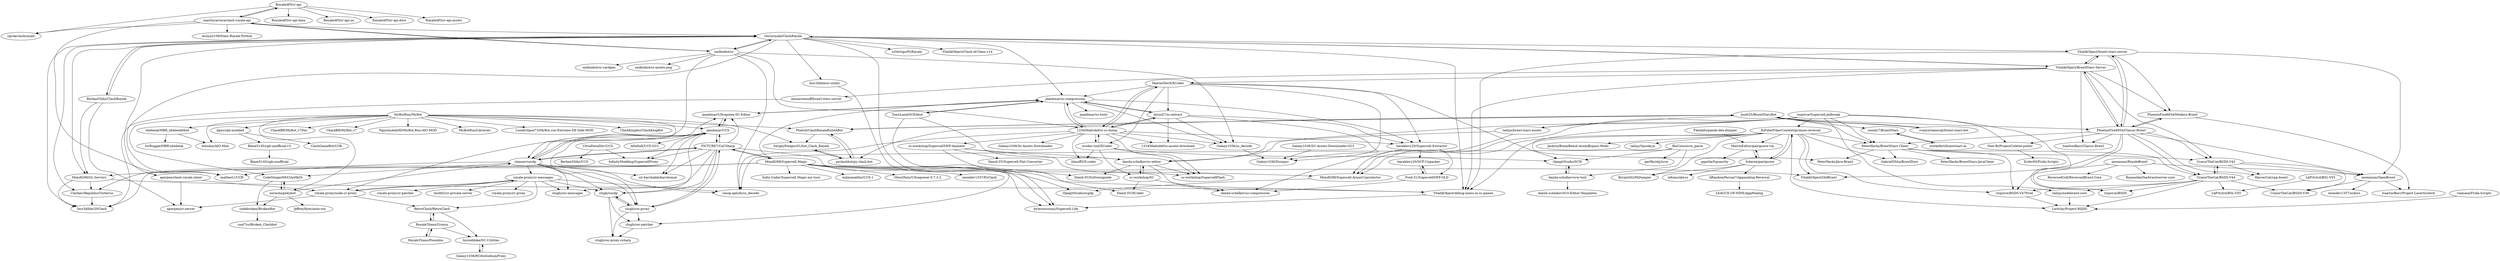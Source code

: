 digraph G {
"RoyaleAPI/cr-api" -> "cgrok/clashroyale"
"RoyaleAPI/cr-api" -> "RoyaleAPI/cr-api-data"
"RoyaleAPI/cr-api" -> "martincarrera/clash-royale-api"
"RoyaleAPI/cr-api" -> "RoyaleAPI/cr-api-ux"
"RoyaleAPI/cr-api" -> "RoyaleAPI/cr-api-docs"
"RoyaleAPI/cr-api" -> "RoyaleAPI/cr-api-assets"
"retroroyale/ClashRoyale" -> "BerkanYildiz/ClashRoyale"
"retroroyale/ClashRoyale" -> "Incr3dible/sc-utility"
"retroroyale/ClashRoyale" -> "Mimi8298/GL.Servers"
"retroroyale/ClashRoyale" -> "VitalikObject/debug-menu-in-sc-games"
"retroroyale/ClashRoyale" -> "VitalikObject/brawl-stars-server"
"retroroyale/ClashRoyale" -> "Incr3dible/20Clash"
"retroroyale/ClashRoyale" -> "VitalikObject/BrawlStars-Server"
"retroroyale/ClashRoyale" -> "jeanbmar/sc-compression"
"retroroyale/ClashRoyale" -> "matbest1/UCR"
"retroroyale/ClashRoyale" -> "zzVertigo/PyRoyale"
"retroroyale/ClashRoyale" -> "kylecourounis/Supercell.Life"
"retroroyale/ClashRoyale" -> "aperpen/clash-royale-client"
"retroroyale/ClashRoyale" -> "smlbiobot/cr"
"retroroyale/ClashRoyale" -> "ClashersRepublic/Cerberus"
"retroroyale/ClashRoyale" -> "VitalikObject/Clash-of-Clans-v14"
"workofart/brawlstars-ai" -> "snooty7/BrawlStars"
"RoyaleTitans/Poseidon" -> "RoyaleTitans/Cronus"
"Galaxy1036/RC4toSodiumProxy" -> "Incrediblee/SC-Utilities"
"MasterDevX/XCoder" -> "AriusX7/sc-extract"
"MasterDevX/XCoder" -> "Galaxy1036/Dumpsc"
"MasterDevX/XCoder" -> "123456abcdef/cr-sc-dump"
"MasterDevX/XCoder" -> "baraklevy20/Supercell-Extractor"
"MasterDevX/XCoder" -> "xcoder-tool/XCoder"
"MasterDevX/XCoder" -> "jeanbmar/sc-compression"
"MasterDevX/XCoder" -> "OpegitStudio/SCW"
"BerkanYildiz/ClashRoyale" -> "retroroyale/ClashRoyale"
"BerkanYildiz/ClashRoyale" -> "aperpen/cr-server"
"BerkanYildiz/ClashRoyale" -> "Mimi8298/GL.Servers"
"Mimi8298/Supercell.Magic" -> "Mimi8298/Supercell.ArxanUnprotector"
"Mimi8298/Supercell.Magic" -> "Mimi8298/GL.Servers"
"Mimi8298/Supercell.Magic" -> "OpegitStudio/scgdp"
"Mimi8298/Supercell.Magic" -> "VitalikObject/debug-menu-in-sc-games"
"Mimi8298/Supercell.Magic" -> "kylecourounis/Supercell.Life"
"Mimi8298/Supercell.Magic" -> "jeanbmar/sc-compression"
"Mimi8298/Supercell.Magic" -> "FICTURE7/CoCSharp"
"Mimi8298/Supercell.Magic" -> "Salty-Coder/Supercell.Magic-my-turn"
"Mimi8298/Supercell.Magic" -> "milanmaldini/UCS-1"
"Mimi8298/Supercell.Magic" -> "VitalikObject/OldBrawl"
"Mimi8298/Supercell.Magic" -> "GhostNaix/Ultrapower-0.7.3.2"
"Mimi8298/Supercell.Magic" -> "ClashersRepublic/Cerberus"
"Mimi8298/Supercell.Magic" -> "Incr3dible/20Clash"
"Mimi8298/Supercell.Magic" -> "xeondev1337/PyClash"
"iamnaveenoff/brawl-stars-server" -> "Incr3dible/20Clash"
"Mimi8298/GL.Servers" -> "Incr3dible/20Clash"
"Mimi8298/GL.Servers" -> "VitalikObject/debug-menu-in-sc-games"
"Mimi8298/GL.Servers" -> "ClashersRepublic/Cerberus"
"RetroClash/RetroClash" -> "Incrediblee/SC-Utilities"
"RetroClash/RetroClash" -> "RoyaleTitans/Cronus"
"aperpen/clash-royale-client" -> "royale-proxy/node-cr-proxy"
"aperpen/clash-royale-client" -> "aperpen/cr-server"
"RoyaleTitans/Cronus" -> "Incrediblee/SC-Utilities"
"RoyaleTitans/Cronus" -> "RoyaleTitans/Poseidon"
"RoyaleTitans/Cronus" -> "RetroClash/RetroClash"
"Incrediblee/SC-Utilities" -> "Galaxy1036/RC4toSodiumProxy"
"VitalikObject/BrawlStars-Server" -> "VitalikObject/brawl-stars-server"
"VitalikObject/BrawlStars-Server" -> "PhoenixFire6934/Classic-Brawl"
"VitalikObject/BrawlStars-Server" -> "iamnaveenoff/brawl-stars-server"
"VitalikObject/BrawlStars-Server" -> "CrazorTheCat/BSDS-V42"
"VitalikObject/BrawlStars-Server" -> "IsaaSooBarr/Classic-Brawl"
"VitalikObject/BrawlStars-Server" -> "MasterDevX/XCoder"
"VitalikObject/BrawlStars-Server" -> "PhoenixFire6934/Modern-Brawl"
"VitalikObject/BrawlStars-Server" -> "VitalikObject/debug-menu-in-sc-games"
"VitalikObject/BrawlStars-Server" -> "retroroyale/ClashRoyale"
"norecha/pokubot" -> "CodeSlinger69/ClAsHbOt"
"norecha/pokubot" -> "codebroken/BrokenBot"
"norecha/pokubot" -> "JeffreyHyer/auto-coc"
"norecha/pokubot" -> "clanner/cocdp"
"Galaxy1036/SC-Assets-Downloader-GUI" -> "Galaxy1036/Dumpsc"
"xcoder-tool/XCoder" -> "sc-workshop/SupercellFlash"
"xcoder-tool/XCoder" -> "123456abcdef/cr-sc-dump"
"xcoder-tool/XCoder" -> "sc-workshop/SC"
"xcoder-tool/XCoder" -> "lilmuff2/X-coder"
"xcoder-tool/XCoder" -> "OpegitStudio/SCW"
"snooty7/BrawlStars" -> "workofart/brawlstars-ai"
"jeanbmar/sc-compression" -> "jeanbmar/Ultrapowa-SC-Editor"
"jeanbmar/sc-compression" -> "AriusX7/sc-extract"
"jeanbmar/sc-compression" -> "Galaxy1036/sc_decode"
"jeanbmar/sc-compression" -> "123456abcdef/cr-sc-dump"
"jeanbmar/sc-compression" -> "jeanbmar/sc-tools"
"jeanbmar/sc-compression" -> "baraklevy20/Supercell-Extractor"
"jeanbmar/sc-compression" -> "ToxicLand/SCEditor"
"Incr3dible/sc-utility" -> "kylecourounis/Supercell.Life"
"OpegitStudio/SCW" -> "danila-schelkov/scw-tool"
"AriusX7/sc-extract" -> "123456abcdef/cr-sc-dump"
"AriusX7/sc-extract" -> "jeanbmar/sc-compression"
"AriusX7/sc-extract" -> "baraklevy20/Supercell-Extractor"
"AriusX7/sc-extract" -> "123456abcdef/sc-assets-download"
"AriusX7/sc-extract" -> "Galaxy1036/sc_decode"
"AriusX7/sc-extract" -> "Galaxy1036/Dumpsc"
"BlaCoiso/scw_parse" -> "danila-schelkov/scw-tool"
"BlaCoiso/scw_parse" -> "garlfin/obj2scw"
"BlaCoiso/scw_parse" -> "OpegitStudio/SCW"
"BlaCoiso/scw_parse" -> "umop-aplsdn/sc_decode"
"danila-schelkov/scw-tool" -> "OpegitStudio/SCW"
"danila-schelkov/scw-tool" -> "danila-schelkov/010-Editor-Templates"
"VitalikObject/brawl-stars-server" -> "VitalikObject/BrawlStars-Server"
"VitalikObject/brawl-stars-server" -> "PhoenixFire6934/Classic-Brawl"
"VitalikObject/brawl-stars-server" -> "VitalikObject/debug-menu-in-sc-games"
"VitalikObject/brawl-stars-server" -> "xeonnnnn/OpenBrawl"
"VitalikObject/brawl-stars-server" -> "PhoenixFire6934/Modern-Brawl"
"PhoenixFire6934/Classic-Brawl" -> "PhoenixFire6934/Modern-Brawl"
"PhoenixFire6934/Classic-Brawl" -> "VitalikObject/BrawlStars-Server"
"PhoenixFire6934/Classic-Brawl" -> "CrazorTheCat/BSDS-V42"
"PhoenixFire6934/Classic-Brawl" -> "VitalikObject/brawl-stars-server"
"PhoenixFire6934/Classic-Brawl" -> "xeonnnnn/OpenBrawl"
"PhoenixFire6934/Classic-Brawl" -> "PeterHackz/BrawlStars-Client"
"PhoenixFire6934/Classic-Brawl" -> "VitalikObject/OldBrawl"
"PhoenixFire6934/Classic-Brawl" -> "risporce/BSDS"
"PhoenixFire6934/Classic-Brawl" -> "IsaaSooBarr/Classic-Brawl"
"PhoenixFire6934/Classic-Brawl" -> "CrazorTheCat/BSDS-V44"
"PhoenixFire6934/Classic-Brawl" -> "Shei-Bi/ProjectColette-public"
"PhoenixFire6934/Classic-Brawl" -> "HaccerCat/cpp-brawl"
"danila-schelkov/sc-editor" -> "sc-workshop/SC"
"danila-schelkov/sc-editor" -> "sc-workshop/SupercellFlash"
"danila-schelkov/sc-editor" -> "Daniil-SV/ScDowngrade"
"danila-schelkov/sc-editor" -> "danila-schelkov/sc-compression"
"ToxicLand/SCEditor" -> "danila-schelkov/sc-editor"
"ToxicLand/SCEditor" -> "Daniil-SV/ScDowngrade"
"ToxicLand/SCEditor" -> "jeanbmar/sc-compression"
"clanner/cocdp" -> "FICTURE7/CoCSharp"
"clanner/cocdp" -> "sir-barchable/barchomat"
"clanner/cocdp" -> "jeanbmar/UCS"
"clanner/cocdp" -> "clugh/coc-proxy"
"clanner/cocdp" -> "clugh/cocdp"
"clanner/cocdp" -> "jeanbmar/Ultrapowa-SC-Editor"
"clanner/cocdp" -> "clugh/coc-messages"
"clanner/cocdp" -> "matbest1/UCR"
"clanner/cocdp" -> "CodeSlinger69/ClAsHbOt"
"clanner/cocdp" -> "royale-proxy/cr-messages"
"clanner/cocdp" -> "umop-aplsdn/sc_decode"
"codebroken/BrokenBot" -> "cool7su/Broken_Clashbot"
"FICTURE7/CoCSharp" -> "jeanbmar/UCS"
"FICTURE7/CoCSharp" -> "clugh/coc-proxy"
"FICTURE7/CoCSharp" -> "clanner/cocdp"
"FICTURE7/CoCSharp" -> "sir-barchable/barchomat"
"FICTURE7/CoCSharp" -> "clugh/cocdp"
"FICTURE7/CoCSharp" -> "Mimi8298/Supercell.Magic"
"FICTURE7/CoCSharp" -> "clugh/coc-messages"
"FICTURE7/CoCSharp" -> "jeanbmar/Ultrapowa-SC-Editor"
"FICTURE7/CoCSharp" -> "clugh/coc-patcher"
"FICTURE7/CoCSharp" -> "InfinityModding/SupercellProxy"
"xbebenk/MBR_xbebenkMod" -> "boludoz/AIO-Mod"
"xbebenk/MBR_xbebenkMod" -> "SirRuggie/MBR-xbebenk"
"CodeSlinger69/ClAsHbOt" -> "norecha/pokubot"
"CodeSlinger69/ClAsHbOt" -> "codebroken/BrokenBot"
"Blaze5145/cgb-unofficial-v3" -> "Blaze5145/cgb-unofficial"
"kgns/cgb-modded" -> "Blaze5145/cgb-unofficial-v3"
"kgns/cgb-modded" -> "ClashGameBot/CGB"
"PhoenixFire6934/Modern-Brawl" -> "PhoenixFire6934/Classic-Brawl"
"PhoenixFire6934/Modern-Brawl" -> "IsaaSooBarr/Project-LaserScratch"
"clugh/cocdp" -> "clugh/coc-proxy"
"clugh/cocdp" -> "clugh/coc-patcher"
"clugh/cocdp" -> "clugh/coc-proxy-csharp"
"VitalikObject/debug-menu-in-sc-games" -> "kylecourounis/Supercell.Life"
"baraklevy20/Supercell-Extractor" -> "baraklevy20/SCP-Unpacker"
"baraklevy20/Supercell-Extractor" -> "danila-schelkov/sc-compression"
"baraklevy20/Supercell-Extractor" -> "Fred-31/SupercellSWF-OLD"
"sc-workshop/SC" -> "Daniil-SV/XCoder"
"sc-workshop/SC" -> "danila-schelkov/sc-editor"
"sc-workshop/SC" -> "danila-schelkov/sc-compression"
"MyBotRun/MyBot" -> "ChackBR/MyBot_v7"
"MyBotRun/MyBot" -> "CodeSlinger69/ClAsHbOt"
"MyBotRun/MyBot" -> "xbebenk/MBR_xbebenkMod"
"MyBotRun/MyBot" -> "norecha/pokubot"
"MyBotRun/MyBot" -> "kgns/cgb-modded"
"MyBotRun/MyBot" -> "jeanbmar/UCS"
"MyBotRun/MyBot" -> "boludoz/AIO-Mod"
"MyBotRun/MyBot" -> "NguyenAnhHD/MyBot.Run-AIO-MOD"
"MyBotRun/MyBot" -> "Pbatch/ClashRoyaleBuildABot"
"MyBotRun/MyBot" -> "MyBotRun/Libraries"
"MyBotRun/MyBot" -> "LunaEclipse73/MyBot.run-Extreme-DE-Side-MOD"
"MyBotRun/MyBot" -> "clanner/cocdp"
"MyBotRun/MyBot" -> "ClashKingInc/ClashKingBot" ["e"=1]
"MyBotRun/MyBot" -> "ChackBR/MyBot_v7Doc"
"MyBotRun/MyBot" -> "SergeyPotapov01/bot_Clash_Royale"
"jeanbmar/UCS" -> "jeanbmar/Ultrapowa-SC-Editor"
"jeanbmar/UCS" -> "FICTURE7/CoCSharp"
"jeanbmar/UCS" -> "sir-barchable/barchomat"
"jeanbmar/UCS" -> "clugh/cocdp"
"jeanbmar/UCS" -> "clanner/cocdp"
"jeanbmar/UCS" -> "ADeltaX/UCS-GUI"
"jeanbmar/UCS" -> "InfinityModding/SupercellProxy"
"jeanbmar/UCS" -> "clugh/coc-proxy"
"Pbatch/ClashRoyaleBuildABot" -> "pyclashbot/py-clash-bot"
"Pbatch/ClashRoyaleBuildABot" -> "SergeyPotapov01/bot_Clash_Royale"
"Pbatch/ClashRoyaleBuildABot" -> "Jooi025/BrawlStarsBot"
"pyclashbot/py-clash-bot" -> "Pbatch/ClashRoyaleBuildABot"
"pyclashbot/py-clash-bot" -> "SergeyPotapov01/bot_Clash_Royale"
"risporce/Supercell-jailbreak" -> "PeterHackz/BrawlStars-Client"
"risporce/Supercell-jailbreak" -> "risporce/BSDS"
"risporce/Supercell-jailbreak" -> "danila-schelkov/sc-editor"
"risporce/Supercell-jailbreak" -> "KiFilterFiberContext/promon-reversal"
"risporce/Supercell-jailbreak" -> "Shei-Bi/ProjectColette-public"
"risporce/Supercell-jailbreak" -> "tailsjs/brawl-stars-assets"
"risporce/Supercell-jailbreak" -> "PeterHackz/Java-Brawl"
"risporce/Supercell-jailbreak" -> "tailsjs/nodebrawl-core"
"risporce/Supercell-jailbreak" -> "Mimi8298/Supercell.ArxanUnprotector"
"tailsjs/nodebrawl-core" -> "Lwitchy/Project-BSJSS"
"CrazorTheCat/BSDS-V42" -> "CrazorTheCat/BSDS-V44"
"CrazorTheCat/BSDS-V42" -> "CrazorTheCat/BSDS-V39"
"CrazorTheCat/BSDS-V42" -> "xeonnnnn/OpenBrawl"
"CrazorTheCat/BSDS-V42" -> "HaccerCat/cpp-brawl"
"SergeyPotapov01/bot_Clash_Royale" -> "pyclashbot/py-clash-bot"
"xeonnnnn/OpenBrawl" -> "xeondev1337/scdocs"
"xeonnnnn/OpenBrawl" -> "IsaaSooBarr/Project-LaserScratch"
"xeonnnnn/OpenBrawl" -> "CrazorTheCat/BSDS-V39"
"baraklevy20/SCP-Unpacker" -> "Fred-31/SupercellSWF-OLD"
"jeanbmar/Ultrapowa-SC-Editor" -> "jeanbmar/sc-compression"
"jeanbmar/Ultrapowa-SC-Editor" -> "jeanbmar/UCS"
"Fred-31/SupercellSWF-OLD" -> "baraklevy20/SCP-Unpacker"
"Fred-31/SupercellSWF-OLD" -> "danila-schelkov/sc-compression"
"xeonnnnn/RoyaleBrawl" -> "xeonnnnn/OpenBrawl"
"xeonnnnn/RoyaleBrawl" -> "RomashkaTea/brawlserver-core"
"xeonnnnn/RoyaleBrawl" -> "risporce/BSDS-V47Prod"
"xeonnnnn/RoyaleBrawl" -> "ReversedCell/ReversedBrawl-Core"
"martincarrera/clash-royale-api" -> "smlbiobot/cr"
"martincarrera/clash-royale-api" -> "RoyaleAPI/cr-api"
"martincarrera/clash-royale-api" -> "matbest1/UCR"
"martincarrera/clash-royale-api" -> "atulya2109/Stats-Royale-Python"
"martincarrera/clash-royale-api" -> "retroroyale/ClashRoyale"
"martincarrera/clash-royale-api" -> "cgrok/clashroyale"
"UltraPowaDev/UCS" -> "InfinityModding/SupercellProxy"
"UltraPowaDev/UCS" -> "BerkanYildiz/UCS"
"P4nda0s/panda-dex-dumper" -> "MatrixEditor/pairipcore-vm"
"royale-proxy/cr-messages" -> "royale-proxy/node-cr-proxy"
"royale-proxy/cr-messages" -> "clugh/cocdp"
"royale-proxy/cr-messages" -> "clugh/coc-messages"
"royale-proxy/cr-messages" -> "tarik02/cr-private-server"
"royale-proxy/cr-messages" -> "royale-proxy/cr-proxy"
"royale-proxy/cr-messages" -> "umop-aplsdn/sc_decode"
"royale-proxy/cr-messages" -> "royale-proxy/cr-patcher"
"royale-proxy/cr-messages" -> "RetroClash/RetroClash"
"CrazorTheCat/BSDS-V44" -> "CrazorTheCat/BSDS-V42"
"CrazorTheCat/BSDS-V44" -> "risporce/BSDS-V47Prod"
"CrazorTheCat/BSDS-V44" -> "risporce/BSDS"
"CrazorTheCat/BSDS-V44" -> "CrazorTheCat/BSDS-V39"
"CrazorTheCat/BSDS-V44" -> "LkPrtctrd/BSL-V55"
"CrazorTheCat/BSDS-V44" -> "tailsjs/nodebrawl-core"
"CrazorTheCat/BSDS-V44" -> "Lwitchy/Project-BSJSS"
"clugh/coc-proxy" -> "clugh/cocdp"
"clugh/coc-proxy" -> "clugh/coc-proxy-csharp"
"clugh/coc-proxy" -> "clugh/coc-patcher"
"clugh/coc-proxy" -> "FICTURE7/CoCSharp"
"clugh/coc-patcher" -> "clugh/coc-proxy-csharp"
"viamane/Frida-Scripts" -> "Lwitchy/Project-BSJSS"
"PeterHackz/BrawlStars-Client" -> "PeterHackz/Java-Brawl"
"PeterHackz/BrawlStars-Client" -> "PeterHackz/BrawlStars-JavaClient"
"PeterHackz/BrawlStars-Client" -> "CrazorTheCat/BSDS-V42"
"PeterHackz/BrawlStars-Client" -> "CrazorTheCat/BSDS-V44"
"PeterHackz/BrawlStars-Client" -> "risporce/BSDS-V47Prod"
"PeterHackz/BrawlStars-Client" -> "Gabriel55ita/BrawlDocs"
"risporce/BSDS-V47Prod" -> "Lwitchy/Project-BSJSS"
"123456abcdef/cr-sc-dump" -> "AriusX7/sc-extract"
"123456abcdef/cr-sc-dump" -> "jeanbmar/sc-compression"
"123456abcdef/cr-sc-dump" -> "xcoder-tool/XCoder"
"123456abcdef/cr-sc-dump" -> "sc-workshop/SupercellFlash"
"123456abcdef/cr-sc-dump" -> "Galaxy1036/sc_decode"
"123456abcdef/cr-sc-dump" -> "lilmuff2/X-coder"
"123456abcdef/cr-sc-dump" -> "baraklevy20/Supercell-Extractor"
"123456abcdef/cr-sc-dump" -> "Galaxy1036/Sc-Assets-Downloader"
"123456abcdef/cr-sc-dump" -> "MasterDevX/XCoder"
"123456abcdef/cr-sc-dump" -> "123456abcdef/sc-assets-download"
"123456abcdef/cr-sc-dump" -> "sc-workshop/SupercellSWF-Animate"
"123456abcdef/cr-sc-dump" -> "umop-aplsdn/sc_decode"
"sc-workshop/SupercellSWF-Animate" -> "sc-workshop/SupercellFlash"
"sc-workshop/SupercellSWF-Animate" -> "Daniil-SV/Supercell-Flat-Converter"
"sc-workshop/SupercellSWF-Animate" -> "danila-schelkov/sc-editor"
"sc-workshop/SupercellSWF-Animate" -> "Daniil-SV/XCoder"
"KiFilterFiberContext/promon-reversal" -> "Mimi8298/Supercell.ArxanUnprotector"
"KiFilterFiberContext/promon-reversal" -> "Solaree/pairipcore"
"KiFilterFiberContext/promon-reversal" -> "Gabriel55ita/BrawlDocs"
"KiFilterFiberContext/promon-reversal" -> "PeterHackz/BrawlStars-Client"
"KiFilterFiberContext/promon-reversal" -> "BryanGIG/PADumper" ["e"=1]
"KiFilterFiberContext/promon-reversal" -> "risporce/BSDS-V47Prod"
"KiFilterFiberContext/promon-reversal" -> "tailsjs/Spooky.js"
"KiFilterFiberContext/promon-reversal" -> "VitalikObject/debug-menu-in-sc-games"
"KiFilterFiberContext/promon-reversal" -> "Jackrin/BoomBeach-ArxanBypass-Mods"
"KiFilterFiberContext/promon-reversal" -> "VitalikObject/OldBrawl"
"KiFilterFiberContext/promon-reversal" -> "Lwitchy/Project-BSJSS"
"KiFilterFiberContext/promon-reversal" -> "MatrixEditor/pairipcore-vm"
"Jooi025/BrawlStarsBot" -> "ivanyordanovgt/brawl-stars-bot"
"Jooi025/BrawlStarsBot" -> "PhoenixFire6934/Classic-Brawl"
"Jooi025/BrawlStarsBot" -> "Pbatch/ClashRoyaleBuildABot"
"Jooi025/BrawlStarsBot" -> "PeterHackz/BrawlStars-Client"
"Jooi025/BrawlStarsBot" -> "snooty7/BrawlStars"
"Jooi025/BrawlStarsBot" -> "pyclashbot/py-clash-bot"
"Jooi025/BrawlStarsBot" -> "tailsjs/brawl-stars-assets"
"LkPrtctrd/BSL-V53" -> "LkPrtctrd/BSL-V55"
"Solaree/pairipcore" -> "KiFilterFiberContext/promon-reversal"
"Solaree/pairipcore" -> "MatrixEditor/pairipcore-vm"
"Solaree/pairipcore" -> "BryanGIG/PADumper" ["e"=1]
"Solaree/pairipcore" -> "iofomo/abyss" ["e"=1]
"Solaree/pairipcore" -> "ARandomPerson7/Appsealing-Reversal"
"smlbiobot/cr" -> "123456abcdef/cr-sc-dump"
"smlbiobot/cr" -> "smlbiobot/cr-cardgen"
"smlbiobot/cr" -> "Galaxy1036/sc_decode"
"smlbiobot/cr" -> "smlbiobot/cr-assets-png"
"smlbiobot/cr" -> "royale-proxy/node-cr-proxy"
"smlbiobot/cr" -> "martincarrera/clash-royale-api"
"smlbiobot/cr" -> "retroroyale/ClashRoyale"
"smlbiobot/cr" -> "umop-aplsdn/sc_decode"
"tailsjs/brawl-stars-assets" -> "Mimi8298/Supercell.ArxanUnprotector"
"tailsjs/brawl-stars-assets" -> "danila-schelkov/sc-editor"
"ivanyordanovgt/brawl-stars-bot" -> "Jooi025/BrawlStarsBot"
"Mimi8298/Supercell.ArxanUnprotector" -> "OpegitStudio/scgdp"
"ARandomPerson7/Appsealing-Reversal" -> "LEAGUE-OF-NINE/AppPealing"
"MatrixEditor/pairipcore-vm" -> "Solaree/pairipcore"
"MatrixEditor/pairipcore-vm" -> "pgarba/Squanchy"
"royale-proxy/node-cr-proxy" -> "royale-proxy/cr-messages"
"royale-proxy/node-cr-proxy" -> "RetroClash/RetroClash"
"royale-proxy/node-cr-proxy" -> "aperpen/cr-server"
"Shei-Bi/ProjectColette-public" -> "Erder00/Frida-Scripts"
"ClashersRepublic/Cerberus" -> "Incr3dible/20Clash"
"Galaxy1036/sc_decode" -> "Galaxy1036/Dumpsc"
"RoyaleAPI/cr-api" ["l"="55.636,-8.217"]
"cgrok/clashroyale" ["l"="55.626,-8.194"]
"RoyaleAPI/cr-api-data" ["l"="55.66,-8.25"]
"martincarrera/clash-royale-api" ["l"="55.589,-8.18"]
"RoyaleAPI/cr-api-ux" ["l"="55.637,-8.247"]
"RoyaleAPI/cr-api-docs" ["l"="55.657,-8.229"]
"RoyaleAPI/cr-api-assets" ["l"="55.676,-8.221"]
"retroroyale/ClashRoyale" ["l"="55.52,-8.118"]
"BerkanYildiz/ClashRoyale" ["l"="55.521,-8.139"]
"Incr3dible/sc-utility" ["l"="55.52,-8.09"]
"Mimi8298/GL.Servers" ["l"="55.496,-8.117"]
"VitalikObject/debug-menu-in-sc-games" ["l"="55.467,-8.089"]
"VitalikObject/brawl-stars-server" ["l"="55.47,-8.057"]
"Incr3dible/20Clash" ["l"="55.507,-8.094"]
"VitalikObject/BrawlStars-Server" ["l"="55.48,-8.073"]
"jeanbmar/sc-compression" ["l"="55.5,-8.146"]
"matbest1/UCR" ["l"="55.574,-8.131"]
"zzVertigo/PyRoyale" ["l"="55.539,-8.122"]
"kylecourounis/Supercell.Life" ["l"="55.498,-8.092"]
"aperpen/clash-royale-client" ["l"="55.552,-8.137"]
"smlbiobot/cr" ["l"="55.542,-8.172"]
"ClashersRepublic/Cerberus" ["l"="55.504,-8.107"]
"VitalikObject/Clash-of-Clans-v14" ["l"="55.532,-8.101"]
"workofart/brawlstars-ai" ["l"="55.477,-7.919"]
"snooty7/BrawlStars" ["l"="55.48,-7.943"]
"RoyaleTitans/Poseidon" ["l"="55.602,-8.242"]
"RoyaleTitans/Cronus" ["l"="55.595,-8.222"]
"Galaxy1036/RC4toSodiumProxy" ["l"="55.583,-8.253"]
"Incrediblee/SC-Utilities" ["l"="55.583,-8.233"]
"MasterDevX/XCoder" ["l"="55.483,-8.162"]
"AriusX7/sc-extract" ["l"="55.498,-8.173"]
"Galaxy1036/Dumpsc" ["l"="55.5,-8.195"]
"123456abcdef/cr-sc-dump" ["l"="55.486,-8.181"]
"baraklevy20/Supercell-Extractor" ["l"="55.466,-8.173"]
"xcoder-tool/XCoder" ["l"="55.463,-8.19"]
"OpegitStudio/SCW" ["l"="55.497,-8.211"]
"aperpen/cr-server" ["l"="55.545,-8.151"]
"Mimi8298/Supercell.Magic" ["l"="55.484,-8.101"]
"Mimi8298/Supercell.ArxanUnprotector" ["l"="55.429,-8.09"]
"OpegitStudio/scgdp" ["l"="55.447,-8.1"]
"FICTURE7/CoCSharp" ["l"="55.562,-8.089"]
"Salty-Coder/Supercell.Magic-my-turn" ["l"="55.477,-8.122"]
"milanmaldini/UCS-1" ["l"="55.466,-8.118"]
"VitalikObject/OldBrawl" ["l"="55.432,-8.071"]
"GhostNaix/Ultrapower-0.7.3.2" ["l"="55.453,-8.115"]
"xeondev1337/PyClash" ["l"="55.463,-8.104"]
"iamnaveenoff/brawl-stars-server" ["l"="55.505,-8.068"]
"RetroClash/RetroClash" ["l"="55.588,-8.197"]
"royale-proxy/node-cr-proxy" ["l"="55.574,-8.16"]
"PhoenixFire6934/Classic-Brawl" ["l"="55.452,-8.038"]
"CrazorTheCat/BSDS-V42" ["l"="55.436,-8.026"]
"IsaaSooBarr/Classic-Brawl" ["l"="55.484,-8.044"]
"PhoenixFire6934/Modern-Brawl" ["l"="55.473,-8.031"]
"norecha/pokubot" ["l"="55.605,-8.03"]
"CodeSlinger69/ClAsHbOt" ["l"="55.623,-8.038"]
"codebroken/BrokenBot" ["l"="55.602,-7.999"]
"JeffreyHyer/auto-coc" ["l"="55.581,-8.013"]
"clanner/cocdp" ["l"="55.595,-8.089"]
"Galaxy1036/SC-Assets-Downloader-GUI" ["l"="55.49,-8.231"]
"sc-workshop/SupercellFlash" ["l"="55.45,-8.17"]
"sc-workshop/SC" ["l"="55.425,-8.162"]
"lilmuff2/X-coder" ["l"="55.462,-8.209"]
"jeanbmar/Ultrapowa-SC-Editor" ["l"="55.554,-8.107"]
"Galaxy1036/sc_decode" ["l"="55.514,-8.177"]
"jeanbmar/sc-tools" ["l"="55.481,-8.142"]
"ToxicLand/SCEditor" ["l"="55.463,-8.145"]
"danila-schelkov/scw-tool" ["l"="55.508,-8.235"]
"123456abcdef/sc-assets-download" ["l"="55.486,-8.198"]
"BlaCoiso/scw_parse" ["l"="55.527,-8.212"]
"garlfin/obj2scw" ["l"="55.534,-8.238"]
"umop-aplsdn/sc_decode" ["l"="55.555,-8.159"]
"danila-schelkov/010-Editor-Templates" ["l"="55.505,-8.26"]
"xeonnnnn/OpenBrawl" ["l"="55.437,-8.007"]
"PeterHackz/BrawlStars-Client" ["l"="55.415,-8.033"]
"risporce/BSDS" ["l"="55.426,-8.045"]
"CrazorTheCat/BSDS-V44" ["l"="55.412,-8.017"]
"Shei-Bi/ProjectColette-public" ["l"="55.415,-8.05"]
"HaccerCat/cpp-brawl" ["l"="55.453,-8.014"]
"danila-schelkov/sc-editor" ["l"="55.432,-8.134"]
"Daniil-SV/ScDowngrade" ["l"="55.437,-8.148"]
"danila-schelkov/sc-compression" ["l"="55.439,-8.162"]
"sir-barchable/barchomat" ["l"="55.578,-8.059"]
"jeanbmar/UCS" ["l"="55.591,-8.071"]
"clugh/coc-proxy" ["l"="55.575,-8.078"]
"clugh/cocdp" ["l"="55.579,-8.097"]
"clugh/coc-messages" ["l"="55.595,-8.113"]
"royale-proxy/cr-messages" ["l"="55.596,-8.142"]
"cool7su/Broken_Clashbot" ["l"="55.6,-7.97"]
"clugh/coc-patcher" ["l"="55.555,-8.075"]
"InfinityModding/SupercellProxy" ["l"="55.616,-8.087"]
"xbebenk/MBR_xbebenkMod" ["l"="55.676,-7.977"]
"boludoz/AIO-Mod" ["l"="55.657,-7.981"]
"SirRuggie/MBR-xbebenk" ["l"="55.701,-7.965"]
"Blaze5145/cgb-unofficial-v3" ["l"="55.664,-7.916"]
"Blaze5145/cgb-unofficial" ["l"="55.674,-7.895"]
"kgns/cgb-modded" ["l"="55.656,-7.947"]
"ClashGameBot/CGB" ["l"="55.676,-7.933"]
"IsaaSooBarr/Project-LaserScratch" ["l"="55.46,-8"]
"clugh/coc-proxy-csharp" ["l"="55.564,-8.065"]
"baraklevy20/SCP-Unpacker" ["l"="55.442,-8.2"]
"Fred-31/SupercellSWF-OLD" ["l"="55.443,-8.184"]
"Daniil-SV/XCoder" ["l"="55.409,-8.177"]
"MyBotRun/MyBot" ["l"="55.629,-8.002"]
"ChackBR/MyBot_v7" ["l"="55.68,-8.007"]
"NguyenAnhHD/MyBot.Run-AIO-MOD" ["l"="55.626,-7.965"]
"Pbatch/ClashRoyaleBuildABot" ["l"="55.544,-7.986"]
"MyBotRun/Libraries" ["l"="55.657,-8.019"]
"LunaEclipse73/MyBot.run-Extreme-DE-Side-MOD" ["l"="55.64,-7.975"]
"ClashKingInc/ClashKingBot" ["l"="52.21,-1.164"]
"ChackBR/MyBot_v7Doc" ["l"="55.656,-7.999"]
"SergeyPotapov01/bot_Clash_Royale" ["l"="55.571,-7.974"]
"ADeltaX/UCS-GUI" ["l"="55.62,-8.068"]
"pyclashbot/py-clash-bot" ["l"="55.538,-7.964"]
"Jooi025/BrawlStarsBot" ["l"="55.488,-7.995"]
"risporce/Supercell-jailbreak" ["l"="55.409,-8.075"]
"KiFilterFiberContext/promon-reversal" ["l"="55.382,-8.066"]
"tailsjs/brawl-stars-assets" ["l"="55.446,-8.071"]
"PeterHackz/Java-Brawl" ["l"="55.398,-8.055"]
"tailsjs/nodebrawl-core" ["l"="55.392,-8.041"]
"Lwitchy/Project-BSJSS" ["l"="55.375,-8.03"]
"CrazorTheCat/BSDS-V39" ["l"="55.423,-8"]
"xeondev1337/scdocs" ["l"="55.435,-7.979"]
"xeonnnnn/RoyaleBrawl" ["l"="55.389,-7.986"]
"RomashkaTea/brawlserver-core" ["l"="55.364,-7.977"]
"risporce/BSDS-V47Prod" ["l"="55.388,-8.02"]
"ReversedCell/ReversedBrawl-Core" ["l"="55.374,-7.962"]
"atulya2109/Stats-Royale-Python" ["l"="55.605,-8.204"]
"UltraPowaDev/UCS" ["l"="55.654,-8.092"]
"BerkanYildiz/UCS" ["l"="55.68,-8.094"]
"P4nda0s/panda-dex-dumper" ["l"="55.283,-8.047"]
"MatrixEditor/pairipcore-vm" ["l"="55.323,-8.059"]
"tarik02/cr-private-server" ["l"="55.632,-8.151"]
"royale-proxy/cr-proxy" ["l"="55.629,-8.134"]
"royale-proxy/cr-patcher" ["l"="55.619,-8.158"]
"LkPrtctrd/BSL-V55" ["l"="55.405,-7.974"]
"viamane/Frida-Scripts" ["l"="55.351,-8.017"]
"PeterHackz/BrawlStars-JavaClient" ["l"="55.398,-8.005"]
"Gabriel55ita/BrawlDocs" ["l"="55.376,-8.044"]
"Galaxy1036/Sc-Assets-Downloader" ["l"="55.474,-8.218"]
"sc-workshop/SupercellSWF-Animate" ["l"="55.432,-8.177"]
"Daniil-SV/Supercell-Flat-Converter" ["l"="55.411,-8.197"]
"Solaree/pairipcore" ["l"="55.337,-8.079"]
"BryanGIG/PADumper" ["l"="55.973,-8.527"]
"tailsjs/Spooky.js" ["l"="55.358,-8.062"]
"Jackrin/BoomBeach-ArxanBypass-Mods" ["l"="55.365,-8.087"]
"ivanyordanovgt/brawl-stars-bot" ["l"="55.488,-7.968"]
"LkPrtctrd/BSL-V53" ["l"="55.396,-7.944"]
"iofomo/abyss" ["l"="55.878,-8.432"]
"ARandomPerson7/Appsealing-Reversal" ["l"="55.299,-8.097"]
"smlbiobot/cr-cardgen" ["l"="55.557,-8.2"]
"smlbiobot/cr-assets-png" ["l"="55.542,-8.201"]
"LEAGUE-OF-NINE/AppPealing" ["l"="55.273,-8.107"]
"pgarba/Squanchy" ["l"="55.3,-8.064"]
"Erder00/Frida-Scripts" ["l"="55.396,-8.028"]
}